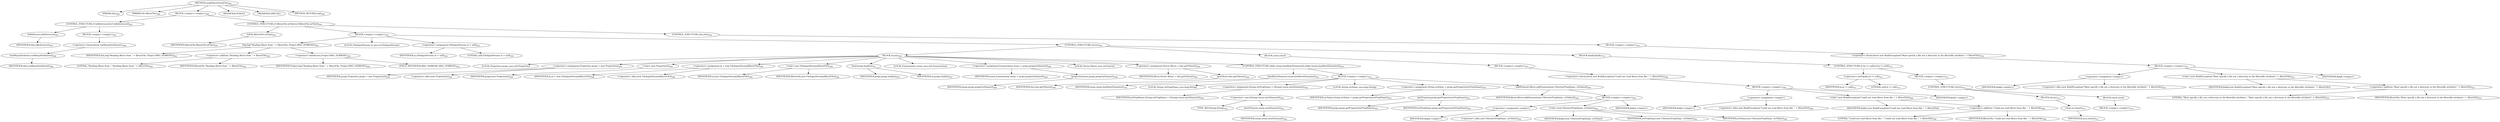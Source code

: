 digraph "readFiltersFromFile" {  
"417" [label = <(METHOD,readFiltersFromFile)<SUB>286</SUB>> ]
"73" [label = <(PARAM,this)<SUB>286</SUB>> ]
"418" [label = <(PARAM,File filtersFile)<SUB>286</SUB>> ]
"419" [label = <(BLOCK,&lt;empty&gt;,&lt;empty&gt;)<SUB>286</SUB>> ]
"420" [label = <(CONTROL_STRUCTURE,if (isReference()),if (isReference()))<SUB>287</SUB>> ]
"421" [label = <(isReference,isReference())<SUB>287</SUB>> ]
"72" [label = <(IDENTIFIER,this,isReference())<SUB>287</SUB>> ]
"422" [label = <(BLOCK,&lt;empty&gt;,&lt;empty&gt;)<SUB>287</SUB>> ]
"423" [label = <(&lt;operator&gt;.throw,throw tooManyAttributes();)<SUB>288</SUB>> ]
"424" [label = <(tooManyAttributes,tooManyAttributes())<SUB>288</SUB>> ]
"74" [label = <(IDENTIFIER,this,tooManyAttributes())<SUB>288</SUB>> ]
"425" [label = <(CONTROL_STRUCTURE,if (filtersFile.isFile()),if (filtersFile.isFile()))<SUB>291</SUB>> ]
"426" [label = <(isFile,filtersFile.isFile())<SUB>291</SUB>> ]
"427" [label = <(IDENTIFIER,filtersFile,filtersFile.isFile())<SUB>291</SUB>> ]
"428" [label = <(BLOCK,&lt;empty&gt;,&lt;empty&gt;)<SUB>291</SUB>> ]
"429" [label = <(log,log(&quot;Reading filters from &quot; + filtersFile, Project.MSG_VERBOSE))<SUB>292</SUB>> ]
"75" [label = <(IDENTIFIER,this,log(&quot;Reading filters from &quot; + filtersFile, Project.MSG_VERBOSE))<SUB>292</SUB>> ]
"430" [label = <(&lt;operator&gt;.addition,&quot;Reading filters from &quot; + filtersFile)<SUB>292</SUB>> ]
"431" [label = <(LITERAL,&quot;Reading filters from &quot;,&quot;Reading filters from &quot; + filtersFile)<SUB>292</SUB>> ]
"432" [label = <(IDENTIFIER,filtersFile,&quot;Reading filters from &quot; + filtersFile)<SUB>292</SUB>> ]
"433" [label = <(&lt;operator&gt;.fieldAccess,Project.MSG_VERBOSE)<SUB>292</SUB>> ]
"434" [label = <(IDENTIFIER,Project,log(&quot;Reading filters from &quot; + filtersFile, Project.MSG_VERBOSE))<SUB>292</SUB>> ]
"435" [label = <(FIELD_IDENTIFIER,MSG_VERBOSE,MSG_VERBOSE)<SUB>292</SUB>> ]
"79" [label = <(LOCAL,FileInputStream in: java.io.FileInputStream)> ]
"436" [label = <(&lt;operator&gt;.assignment,FileInputStream in = null)<SUB>293</SUB>> ]
"437" [label = <(IDENTIFIER,in,FileInputStream in = null)<SUB>293</SUB>> ]
"438" [label = <(LITERAL,null,FileInputStream in = null)<SUB>293</SUB>> ]
"439" [label = <(CONTROL_STRUCTURE,try,try)<SUB>294</SUB>> ]
"440" [label = <(BLOCK,try,try)<SUB>294</SUB>> ]
"77" [label = <(LOCAL,Properties props: java.util.Properties)> ]
"441" [label = <(&lt;operator&gt;.assignment,Properties props = new Properties())<SUB>295</SUB>> ]
"442" [label = <(IDENTIFIER,props,Properties props = new Properties())<SUB>295</SUB>> ]
"443" [label = <(&lt;operator&gt;.alloc,new Properties())<SUB>295</SUB>> ]
"444" [label = <(&lt;init&gt;,new Properties())<SUB>295</SUB>> ]
"76" [label = <(IDENTIFIER,props,new Properties())<SUB>295</SUB>> ]
"445" [label = <(&lt;operator&gt;.assignment,in = new FileInputStream(filtersFile))<SUB>296</SUB>> ]
"446" [label = <(IDENTIFIER,in,in = new FileInputStream(filtersFile))<SUB>296</SUB>> ]
"447" [label = <(&lt;operator&gt;.alloc,new FileInputStream(filtersFile))<SUB>296</SUB>> ]
"448" [label = <(&lt;init&gt;,new FileInputStream(filtersFile))<SUB>296</SUB>> ]
"78" [label = <(IDENTIFIER,in,new FileInputStream(filtersFile))<SUB>296</SUB>> ]
"449" [label = <(IDENTIFIER,filtersFile,new FileInputStream(filtersFile))<SUB>296</SUB>> ]
"450" [label = <(load,props.load(in))<SUB>297</SUB>> ]
"451" [label = <(IDENTIFIER,props,props.load(in))<SUB>297</SUB>> ]
"452" [label = <(IDENTIFIER,in,props.load(in))<SUB>297</SUB>> ]
"453" [label = <(LOCAL,Enumeration enum: java.util.Enumeration)> ]
"454" [label = <(&lt;operator&gt;.assignment,Enumeration enum = props.propertyNames())<SUB>299</SUB>> ]
"455" [label = <(IDENTIFIER,enum,Enumeration enum = props.propertyNames())<SUB>299</SUB>> ]
"456" [label = <(propertyNames,props.propertyNames())<SUB>299</SUB>> ]
"457" [label = <(IDENTIFIER,props,props.propertyNames())<SUB>299</SUB>> ]
"458" [label = <(LOCAL,Vector filters: java.util.Vector)> ]
"459" [label = <(&lt;operator&gt;.assignment,Vector filters = this.getFilters())<SUB>300</SUB>> ]
"460" [label = <(IDENTIFIER,filters,Vector filters = this.getFilters())<SUB>300</SUB>> ]
"461" [label = <(getFilters,this.getFilters())<SUB>300</SUB>> ]
"80" [label = <(IDENTIFIER,this,this.getFilters())<SUB>300</SUB>> ]
"462" [label = <(CONTROL_STRUCTURE,while (enum.hasMoreElements()),while (enum.hasMoreElements()))<SUB>301</SUB>> ]
"463" [label = <(hasMoreElements,enum.hasMoreElements())<SUB>301</SUB>> ]
"464" [label = <(IDENTIFIER,enum,enum.hasMoreElements())<SUB>301</SUB>> ]
"465" [label = <(BLOCK,&lt;empty&gt;,&lt;empty&gt;)<SUB>301</SUB>> ]
"466" [label = <(LOCAL,String strPropName: java.lang.String)> ]
"467" [label = <(&lt;operator&gt;.assignment,String strPropName = (String) enum.nextElement())<SUB>302</SUB>> ]
"468" [label = <(IDENTIFIER,strPropName,String strPropName = (String) enum.nextElement())<SUB>302</SUB>> ]
"469" [label = <(&lt;operator&gt;.cast,(String) enum.nextElement())<SUB>302</SUB>> ]
"470" [label = <(TYPE_REF,String,String)<SUB>302</SUB>> ]
"471" [label = <(nextElement,enum.nextElement())<SUB>302</SUB>> ]
"472" [label = <(IDENTIFIER,enum,enum.nextElement())<SUB>302</SUB>> ]
"473" [label = <(LOCAL,String strValue: java.lang.String)> ]
"474" [label = <(&lt;operator&gt;.assignment,String strValue = props.getProperty(strPropName))<SUB>303</SUB>> ]
"475" [label = <(IDENTIFIER,strValue,String strValue = props.getProperty(strPropName))<SUB>303</SUB>> ]
"476" [label = <(getProperty,props.getProperty(strPropName))<SUB>303</SUB>> ]
"477" [label = <(IDENTIFIER,props,props.getProperty(strPropName))<SUB>303</SUB>> ]
"478" [label = <(IDENTIFIER,strPropName,props.getProperty(strPropName))<SUB>303</SUB>> ]
"479" [label = <(addElement,filters.addElement(new Filter(strPropName, strValue)))<SUB>304</SUB>> ]
"480" [label = <(IDENTIFIER,filters,filters.addElement(new Filter(strPropName, strValue)))<SUB>304</SUB>> ]
"481" [label = <(BLOCK,&lt;empty&gt;,&lt;empty&gt;)<SUB>304</SUB>> ]
"482" [label = <(&lt;operator&gt;.assignment,&lt;empty&gt;)> ]
"483" [label = <(IDENTIFIER,$obj4,&lt;empty&gt;)> ]
"484" [label = <(&lt;operator&gt;.alloc,new Filter(strPropName, strValue))<SUB>304</SUB>> ]
"485" [label = <(&lt;init&gt;,new Filter(strPropName, strValue))<SUB>304</SUB>> ]
"486" [label = <(IDENTIFIER,$obj4,new Filter(strPropName, strValue))> ]
"487" [label = <(IDENTIFIER,strPropName,new Filter(strPropName, strValue))<SUB>304</SUB>> ]
"488" [label = <(IDENTIFIER,strValue,new Filter(strPropName, strValue))<SUB>304</SUB>> ]
"489" [label = <(IDENTIFIER,$obj4,&lt;empty&gt;)> ]
"490" [label = <(BLOCK,catch,catch)> ]
"491" [label = <(BLOCK,&lt;empty&gt;,&lt;empty&gt;)<SUB>307</SUB>> ]
"492" [label = <(&lt;operator&gt;.throw,throw new BuildException(&quot;Could not read filters from file: &quot; + filtersFile);)<SUB>308</SUB>> ]
"493" [label = <(BLOCK,&lt;empty&gt;,&lt;empty&gt;)<SUB>308</SUB>> ]
"494" [label = <(&lt;operator&gt;.assignment,&lt;empty&gt;)> ]
"495" [label = <(IDENTIFIER,$obj5,&lt;empty&gt;)> ]
"496" [label = <(&lt;operator&gt;.alloc,new BuildException(&quot;Could not read filters from file: &quot; + filtersFile))<SUB>308</SUB>> ]
"497" [label = <(&lt;init&gt;,new BuildException(&quot;Could not read filters from file: &quot; + filtersFile))<SUB>308</SUB>> ]
"498" [label = <(IDENTIFIER,$obj5,new BuildException(&quot;Could not read filters from file: &quot; + filtersFile))> ]
"499" [label = <(&lt;operator&gt;.addition,&quot;Could not read filters from file: &quot; + filtersFile)<SUB>308</SUB>> ]
"500" [label = <(LITERAL,&quot;Could not read filters from file: &quot;,&quot;Could not read filters from file: &quot; + filtersFile)<SUB>308</SUB>> ]
"501" [label = <(IDENTIFIER,filtersFile,&quot;Could not read filters from file: &quot; + filtersFile)<SUB>308</SUB>> ]
"502" [label = <(IDENTIFIER,$obj5,&lt;empty&gt;)> ]
"503" [label = <(BLOCK,finally,finally)<SUB>310</SUB>> ]
"504" [label = <(CONTROL_STRUCTURE,if (in != null),if (in != null))<SUB>311</SUB>> ]
"505" [label = <(&lt;operator&gt;.notEquals,in != null)<SUB>311</SUB>> ]
"506" [label = <(IDENTIFIER,in,in != null)<SUB>311</SUB>> ]
"507" [label = <(LITERAL,null,in != null)<SUB>311</SUB>> ]
"508" [label = <(BLOCK,&lt;empty&gt;,&lt;empty&gt;)<SUB>311</SUB>> ]
"509" [label = <(CONTROL_STRUCTURE,try,try)<SUB>312</SUB>> ]
"510" [label = <(BLOCK,try,try)<SUB>312</SUB>> ]
"511" [label = <(close,in.close())<SUB>313</SUB>> ]
"512" [label = <(IDENTIFIER,in,in.close())<SUB>313</SUB>> ]
"513" [label = <(BLOCK,catch,catch)> ]
"514" [label = <(BLOCK,&lt;empty&gt;,&lt;empty&gt;)<SUB>315</SUB>> ]
"515" [label = <(CONTROL_STRUCTURE,else,else)<SUB>320</SUB>> ]
"516" [label = <(BLOCK,&lt;empty&gt;,&lt;empty&gt;)<SUB>320</SUB>> ]
"517" [label = <(&lt;operator&gt;.throw,throw new BuildException(&quot;Must specify a file not a directory in the filtersfile attribute:&quot; + filtersFile);)<SUB>321</SUB>> ]
"518" [label = <(BLOCK,&lt;empty&gt;,&lt;empty&gt;)<SUB>321</SUB>> ]
"519" [label = <(&lt;operator&gt;.assignment,&lt;empty&gt;)> ]
"520" [label = <(IDENTIFIER,$obj6,&lt;empty&gt;)> ]
"521" [label = <(&lt;operator&gt;.alloc,new BuildException(&quot;Must specify a file not a directory in the filtersfile attribute:&quot; + filtersFile))<SUB>321</SUB>> ]
"522" [label = <(&lt;init&gt;,new BuildException(&quot;Must specify a file not a directory in the filtersfile attribute:&quot; + filtersFile))<SUB>321</SUB>> ]
"523" [label = <(IDENTIFIER,$obj6,new BuildException(&quot;Must specify a file not a directory in the filtersfile attribute:&quot; + filtersFile))> ]
"524" [label = <(&lt;operator&gt;.addition,&quot;Must specify a file not a directory in the filtersfile attribute:&quot; + filtersFile)<SUB>321</SUB>> ]
"525" [label = <(LITERAL,&quot;Must specify a file not a directory in the filtersfile attribute:&quot;,&quot;Must specify a file not a directory in the filtersfile attribute:&quot; + filtersFile)<SUB>321</SUB>> ]
"526" [label = <(IDENTIFIER,filtersFile,&quot;Must specify a file not a directory in the filtersfile attribute:&quot; + filtersFile)<SUB>321</SUB>> ]
"527" [label = <(IDENTIFIER,$obj6,&lt;empty&gt;)> ]
"528" [label = <(MODIFIER,PUBLIC)> ]
"529" [label = <(MODIFIER,VIRTUAL)> ]
"530" [label = <(METHOD_RETURN,void)<SUB>286</SUB>> ]
  "417" -> "73" 
  "417" -> "418" 
  "417" -> "419" 
  "417" -> "528" 
  "417" -> "529" 
  "417" -> "530" 
  "419" -> "420" 
  "419" -> "425" 
  "420" -> "421" 
  "420" -> "422" 
  "421" -> "72" 
  "422" -> "423" 
  "423" -> "424" 
  "424" -> "74" 
  "425" -> "426" 
  "425" -> "428" 
  "425" -> "515" 
  "426" -> "427" 
  "428" -> "429" 
  "428" -> "79" 
  "428" -> "436" 
  "428" -> "439" 
  "429" -> "75" 
  "429" -> "430" 
  "429" -> "433" 
  "430" -> "431" 
  "430" -> "432" 
  "433" -> "434" 
  "433" -> "435" 
  "436" -> "437" 
  "436" -> "438" 
  "439" -> "440" 
  "439" -> "490" 
  "439" -> "503" 
  "440" -> "77" 
  "440" -> "441" 
  "440" -> "444" 
  "440" -> "445" 
  "440" -> "448" 
  "440" -> "450" 
  "440" -> "453" 
  "440" -> "454" 
  "440" -> "458" 
  "440" -> "459" 
  "440" -> "462" 
  "441" -> "442" 
  "441" -> "443" 
  "444" -> "76" 
  "445" -> "446" 
  "445" -> "447" 
  "448" -> "78" 
  "448" -> "449" 
  "450" -> "451" 
  "450" -> "452" 
  "454" -> "455" 
  "454" -> "456" 
  "456" -> "457" 
  "459" -> "460" 
  "459" -> "461" 
  "461" -> "80" 
  "462" -> "463" 
  "462" -> "465" 
  "463" -> "464" 
  "465" -> "466" 
  "465" -> "467" 
  "465" -> "473" 
  "465" -> "474" 
  "465" -> "479" 
  "467" -> "468" 
  "467" -> "469" 
  "469" -> "470" 
  "469" -> "471" 
  "471" -> "472" 
  "474" -> "475" 
  "474" -> "476" 
  "476" -> "477" 
  "476" -> "478" 
  "479" -> "480" 
  "479" -> "481" 
  "481" -> "482" 
  "481" -> "485" 
  "481" -> "489" 
  "482" -> "483" 
  "482" -> "484" 
  "485" -> "486" 
  "485" -> "487" 
  "485" -> "488" 
  "490" -> "491" 
  "491" -> "492" 
  "492" -> "493" 
  "493" -> "494" 
  "493" -> "497" 
  "493" -> "502" 
  "494" -> "495" 
  "494" -> "496" 
  "497" -> "498" 
  "497" -> "499" 
  "499" -> "500" 
  "499" -> "501" 
  "503" -> "504" 
  "504" -> "505" 
  "504" -> "508" 
  "505" -> "506" 
  "505" -> "507" 
  "508" -> "509" 
  "509" -> "510" 
  "509" -> "513" 
  "510" -> "511" 
  "511" -> "512" 
  "513" -> "514" 
  "515" -> "516" 
  "516" -> "517" 
  "517" -> "518" 
  "518" -> "519" 
  "518" -> "522" 
  "518" -> "527" 
  "519" -> "520" 
  "519" -> "521" 
  "522" -> "523" 
  "522" -> "524" 
  "524" -> "525" 
  "524" -> "526" 
}
